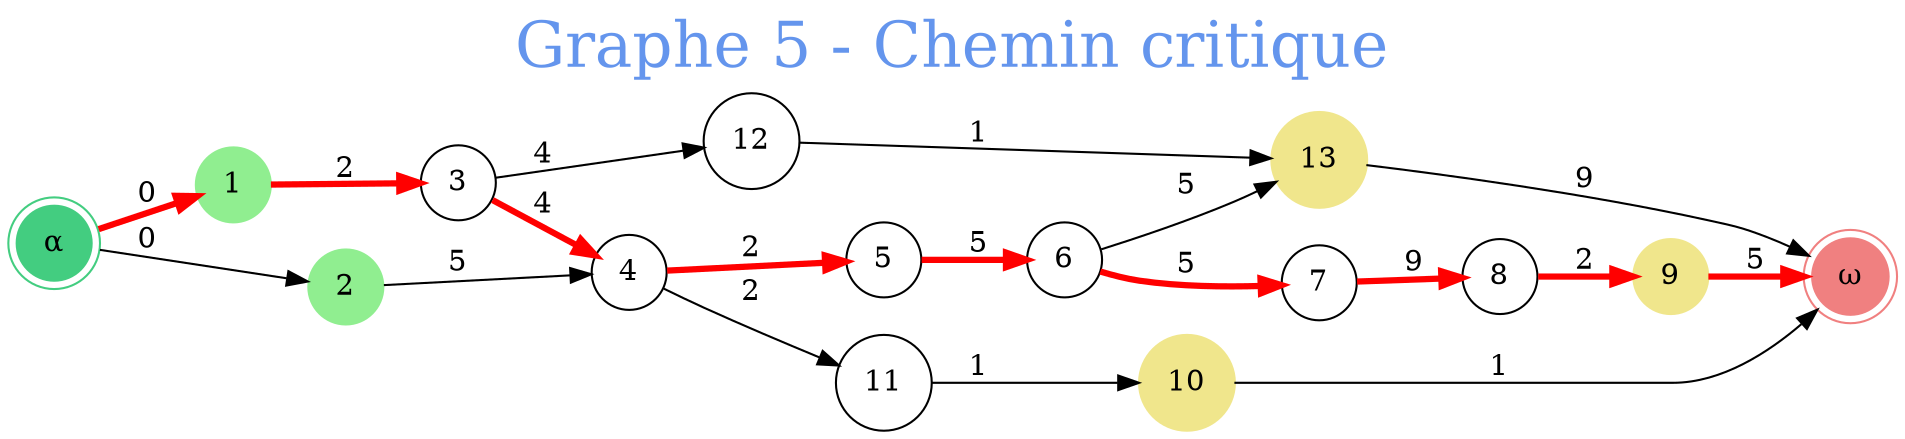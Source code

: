 // Graphe 5 - Chemin critique
digraph {
	rankdir=LR
	graph [fontcolor=cornflowerblue fontsize=30 label="Graphe 5 - Chemin critique" labelloc=t]
	0 [label="α" color=seagreen3 shape=doublecircle style=filled]
	1 [label=1 color=lightgreen shape=circle style=filled]
	2 [label=2 color=lightgreen shape=circle style=filled]
	3 [label=3 shape=circle]
	4 [label=4 shape=circle]
	5 [label=5 shape=circle]
	6 [label=6 shape=circle]
	7 [label=7 shape=circle]
	8 [label=8 shape=circle]
	9 [label=9 color=khaki shape=circle style=filled]
	10 [label=10 color=khaki shape=circle style=filled]
	11 [label=11 shape=circle]
	12 [label=12 shape=circle]
	13 [label=13 color=khaki shape=circle style=filled]
	14 [label="ω" color=lightcoral shape=doublecircle style=filled]
	0 -> 2 [label=0]
	2 -> 4 [label=5]
	3 -> 12 [label=4]
	4 -> 11 [label=2]
	6 -> 13 [label=5]
	10 -> 14 [label=1]
	11 -> 10 [label=1]
	12 -> 13 [label=1]
	13 -> 14 [label=9]
	0 -> 1 [label=0 color=red constraint=true penwidth=3.0]
	3 -> 4 [label=4 color=red constraint=true penwidth=3.0]
	6 -> 7 [label=5 color=red constraint=true penwidth=3.0]
	4 -> 5 [label=2 color=red constraint=true penwidth=3.0]
	8 -> 9 [label=2 color=red constraint=true penwidth=3.0]
	5 -> 6 [label=5 color=red constraint=true penwidth=3.0]
	9 -> 14 [label=5 color=red constraint=true penwidth=3.0]
	1 -> 3 [label=2 color=red constraint=true penwidth=3.0]
	7 -> 8 [label=9 color=red constraint=true penwidth=3.0]
}
